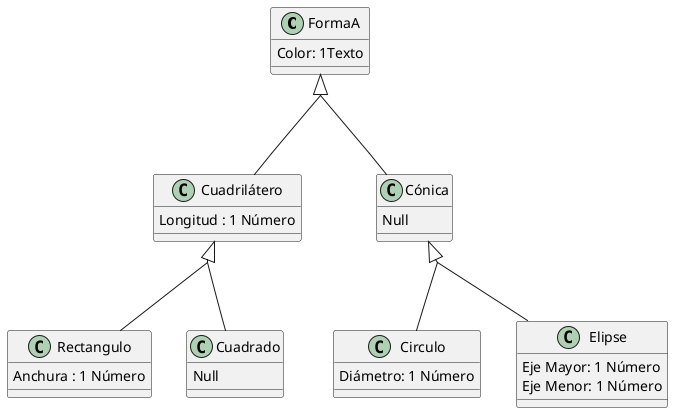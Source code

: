 @startuml
skinparam groupInheritance 2
 class FormaA{
   Color: 1Texto
}
 class Cuadrilátero{
   Longitud : 1 Número
}
 class Rectangulo{
   Anchura : 1 Número
}
 class Cuadrado{
   Null
}
 class Cónica{
  Null
}
 class Circulo{
  Diámetro: 1 Número
}
 class Elipse{
  Eje Mayor: 1 Número
  Eje Menor: 1 Número
}
FormaA <|-- Cuadrilátero
FormaA <|-- Cónica
Cuadrilátero <|-- Rectangulo
Cuadrilátero <|-- Cuadrado
Cónica <|-- Circulo
Cónica <|-- Elipse

@enduml